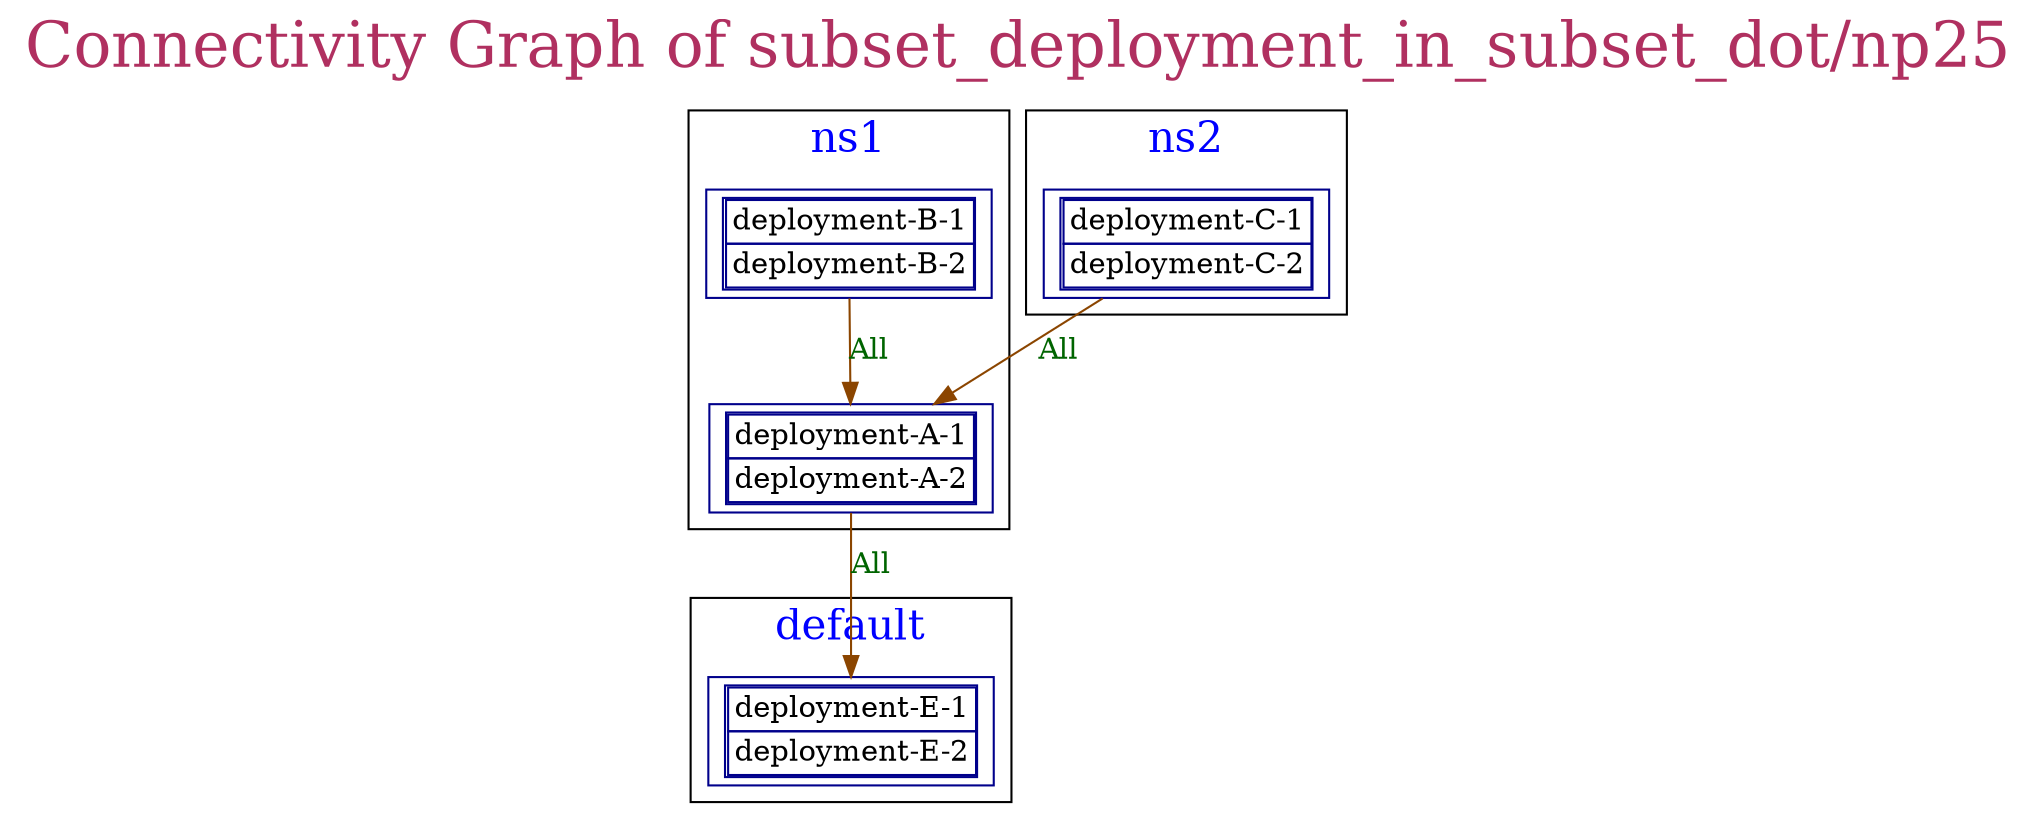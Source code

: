 // The Connectivity Graph of subset_deployment_in_subset_dot/np25
digraph {
	label="Connectivity Graph of subset_deployment_in_subset_dot/np25"	labelloc = "t"
	fontsize=30
	fontcolor=maroon
subgraph cluster_default_namespace{
	label="default"
	fontsize=20
	fontcolor=blue
	"default/deployment-E-1" [label=<<table border="1" cellspacing="0"><tr><td>deployment-E-1</td></tr><tr><td>deployment-E-2</td></tr></table>> shape=box color=blue4]
}
subgraph cluster_ns1_namespace{
	label="ns1"
	fontsize=20
	fontcolor=blue
	"ns1/deployment-A-1" [label=<<table border="1" cellspacing="0"><tr><td>deployment-A-1</td></tr><tr><td>deployment-A-2</td></tr></table>> shape=box color=blue4]
	"ns1/deployment-B-1" [label=<<table border="1" cellspacing="0"><tr><td>deployment-B-1</td></tr><tr><td>deployment-B-2</td></tr></table>> shape=box color=blue4]
}
subgraph cluster_ns2_namespace{
	label="ns2"
	fontsize=20
	fontcolor=blue
	"ns2/deployment-C-1" [label=<<table border="1" cellspacing="0"><tr><td>deployment-C-1</td></tr><tr><td>deployment-C-2</td></tr></table>> shape=box color=blue4]
}
	"ns1/deployment-A-1" -> "default/deployment-E-1"[label="All" color=darkorange4 fontcolor=darkgreen dir=both arrowhead=normal arrowtail=none]
	"ns1/deployment-B-1" -> "ns1/deployment-A-1"[label="All" color=darkorange4 fontcolor=darkgreen dir=both arrowhead=normal arrowtail=none]
	"ns2/deployment-C-1" -> "ns1/deployment-A-1"[label="All" color=darkorange4 fontcolor=darkgreen dir=both arrowhead=normal arrowtail=none]
}
